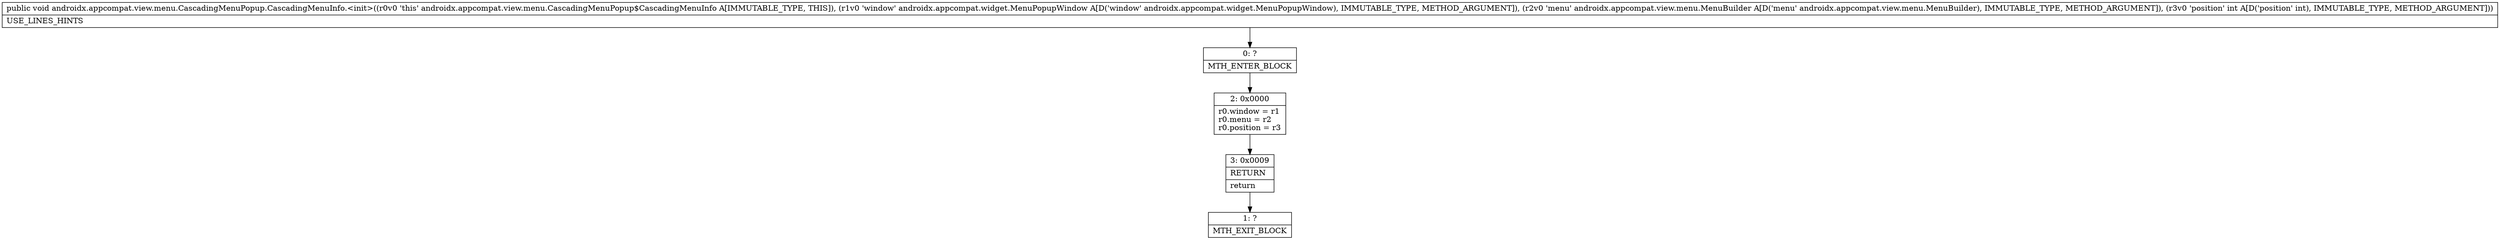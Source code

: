 digraph "CFG forandroidx.appcompat.view.menu.CascadingMenuPopup.CascadingMenuInfo.\<init\>(Landroidx\/appcompat\/widget\/MenuPopupWindow;Landroidx\/appcompat\/view\/menu\/MenuBuilder;I)V" {
Node_0 [shape=record,label="{0\:\ ?|MTH_ENTER_BLOCK\l}"];
Node_2 [shape=record,label="{2\:\ 0x0000|r0.window = r1\lr0.menu = r2\lr0.position = r3\l}"];
Node_3 [shape=record,label="{3\:\ 0x0009|RETURN\l|return\l}"];
Node_1 [shape=record,label="{1\:\ ?|MTH_EXIT_BLOCK\l}"];
MethodNode[shape=record,label="{public void androidx.appcompat.view.menu.CascadingMenuPopup.CascadingMenuInfo.\<init\>((r0v0 'this' androidx.appcompat.view.menu.CascadingMenuPopup$CascadingMenuInfo A[IMMUTABLE_TYPE, THIS]), (r1v0 'window' androidx.appcompat.widget.MenuPopupWindow A[D('window' androidx.appcompat.widget.MenuPopupWindow), IMMUTABLE_TYPE, METHOD_ARGUMENT]), (r2v0 'menu' androidx.appcompat.view.menu.MenuBuilder A[D('menu' androidx.appcompat.view.menu.MenuBuilder), IMMUTABLE_TYPE, METHOD_ARGUMENT]), (r3v0 'position' int A[D('position' int), IMMUTABLE_TYPE, METHOD_ARGUMENT]))  | USE_LINES_HINTS\l}"];
MethodNode -> Node_0;Node_0 -> Node_2;
Node_2 -> Node_3;
Node_3 -> Node_1;
}

